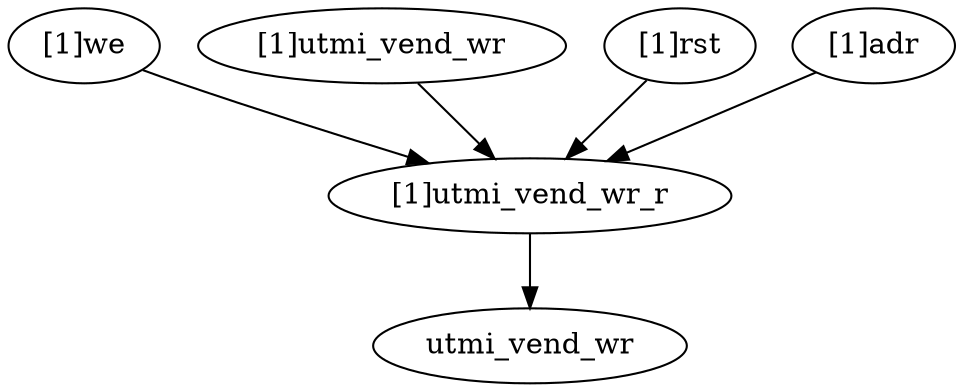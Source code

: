 strict digraph "" {
	"[1]we"	 [complexity=4,
		importance=0.0176839879353,
		rank=0.00442099698383];
	"[1]utmi_vend_wr_r"	 [complexity=2,
		importance=0.00789810134981,
		rank=0.0039490506749];
	"[1]we" -> "[1]utmi_vend_wr_r";
	"[1]utmi_vend_wr"	 [complexity=3,
		importance=0.0117890625487,
		rank=0.00392968751624];
	"[1]utmi_vend_wr" -> "[1]utmi_vend_wr_r";
	"[1]rst"	 [complexity=3,
		importance=0.0255820892851,
		rank=0.00852736309504];
	"[1]rst" -> "[1]utmi_vend_wr_r";
	"[1]adr"	 [complexity=4,
		importance=0.0176839879353,
		rank=0.00442099698383];
	"[1]adr" -> "[1]utmi_vend_wr_r";
	utmi_vend_wr	 [complexity=0,
		importance=0.00389096119892,
		rank=0.0];
	"[1]utmi_vend_wr_r" -> utmi_vend_wr;
}

